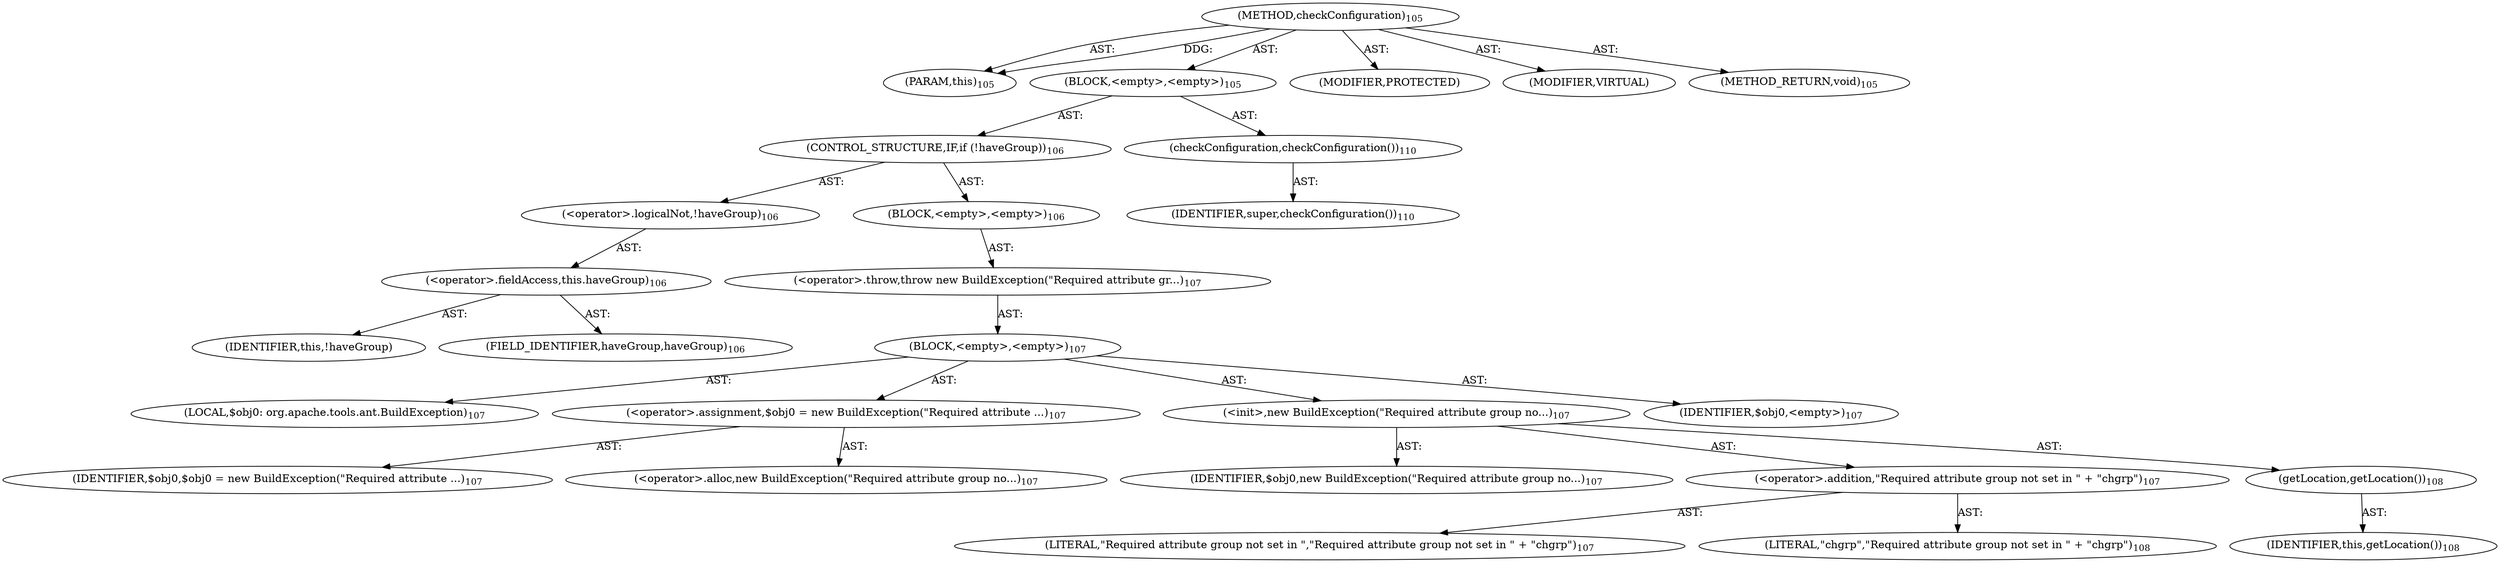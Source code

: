 digraph "checkConfiguration" {  
"111669149698" [label = <(METHOD,checkConfiguration)<SUB>105</SUB>> ]
"115964116993" [label = <(PARAM,this)<SUB>105</SUB>> ]
"25769803778" [label = <(BLOCK,&lt;empty&gt;,&lt;empty&gt;)<SUB>105</SUB>> ]
"47244640256" [label = <(CONTROL_STRUCTURE,IF,if (!haveGroup))<SUB>106</SUB>> ]
"30064771079" [label = <(&lt;operator&gt;.logicalNot,!haveGroup)<SUB>106</SUB>> ]
"30064771080" [label = <(&lt;operator&gt;.fieldAccess,this.haveGroup)<SUB>106</SUB>> ]
"68719476744" [label = <(IDENTIFIER,this,!haveGroup)> ]
"55834574850" [label = <(FIELD_IDENTIFIER,haveGroup,haveGroup)<SUB>106</SUB>> ]
"25769803779" [label = <(BLOCK,&lt;empty&gt;,&lt;empty&gt;)<SUB>106</SUB>> ]
"30064771081" [label = <(&lt;operator&gt;.throw,throw new BuildException(&quot;Required attribute gr...)<SUB>107</SUB>> ]
"25769803780" [label = <(BLOCK,&lt;empty&gt;,&lt;empty&gt;)<SUB>107</SUB>> ]
"94489280512" [label = <(LOCAL,$obj0: org.apache.tools.ant.BuildException)<SUB>107</SUB>> ]
"30064771082" [label = <(&lt;operator&gt;.assignment,$obj0 = new BuildException(&quot;Required attribute ...)<SUB>107</SUB>> ]
"68719476745" [label = <(IDENTIFIER,$obj0,$obj0 = new BuildException(&quot;Required attribute ...)<SUB>107</SUB>> ]
"30064771083" [label = <(&lt;operator&gt;.alloc,new BuildException(&quot;Required attribute group no...)<SUB>107</SUB>> ]
"30064771084" [label = <(&lt;init&gt;,new BuildException(&quot;Required attribute group no...)<SUB>107</SUB>> ]
"68719476746" [label = <(IDENTIFIER,$obj0,new BuildException(&quot;Required attribute group no...)<SUB>107</SUB>> ]
"30064771085" [label = <(&lt;operator&gt;.addition,&quot;Required attribute group not set in &quot; + &quot;chgrp&quot;)<SUB>107</SUB>> ]
"90194313219" [label = <(LITERAL,&quot;Required attribute group not set in &quot;,&quot;Required attribute group not set in &quot; + &quot;chgrp&quot;)<SUB>107</SUB>> ]
"90194313220" [label = <(LITERAL,&quot;chgrp&quot;,&quot;Required attribute group not set in &quot; + &quot;chgrp&quot;)<SUB>108</SUB>> ]
"30064771086" [label = <(getLocation,getLocation())<SUB>108</SUB>> ]
"68719476737" [label = <(IDENTIFIER,this,getLocation())<SUB>108</SUB>> ]
"68719476747" [label = <(IDENTIFIER,$obj0,&lt;empty&gt;)<SUB>107</SUB>> ]
"30064771087" [label = <(checkConfiguration,checkConfiguration())<SUB>110</SUB>> ]
"68719476748" [label = <(IDENTIFIER,super,checkConfiguration())<SUB>110</SUB>> ]
"133143986181" [label = <(MODIFIER,PROTECTED)> ]
"133143986182" [label = <(MODIFIER,VIRTUAL)> ]
"128849018882" [label = <(METHOD_RETURN,void)<SUB>105</SUB>> ]
  "111669149698" -> "115964116993"  [ label = "AST: "] 
  "111669149698" -> "25769803778"  [ label = "AST: "] 
  "111669149698" -> "133143986181"  [ label = "AST: "] 
  "111669149698" -> "133143986182"  [ label = "AST: "] 
  "111669149698" -> "128849018882"  [ label = "AST: "] 
  "25769803778" -> "47244640256"  [ label = "AST: "] 
  "25769803778" -> "30064771087"  [ label = "AST: "] 
  "47244640256" -> "30064771079"  [ label = "AST: "] 
  "47244640256" -> "25769803779"  [ label = "AST: "] 
  "30064771079" -> "30064771080"  [ label = "AST: "] 
  "30064771080" -> "68719476744"  [ label = "AST: "] 
  "30064771080" -> "55834574850"  [ label = "AST: "] 
  "25769803779" -> "30064771081"  [ label = "AST: "] 
  "30064771081" -> "25769803780"  [ label = "AST: "] 
  "25769803780" -> "94489280512"  [ label = "AST: "] 
  "25769803780" -> "30064771082"  [ label = "AST: "] 
  "25769803780" -> "30064771084"  [ label = "AST: "] 
  "25769803780" -> "68719476747"  [ label = "AST: "] 
  "30064771082" -> "68719476745"  [ label = "AST: "] 
  "30064771082" -> "30064771083"  [ label = "AST: "] 
  "30064771084" -> "68719476746"  [ label = "AST: "] 
  "30064771084" -> "30064771085"  [ label = "AST: "] 
  "30064771084" -> "30064771086"  [ label = "AST: "] 
  "30064771085" -> "90194313219"  [ label = "AST: "] 
  "30064771085" -> "90194313220"  [ label = "AST: "] 
  "30064771086" -> "68719476737"  [ label = "AST: "] 
  "30064771087" -> "68719476748"  [ label = "AST: "] 
  "111669149698" -> "115964116993"  [ label = "DDG: "] 
}
